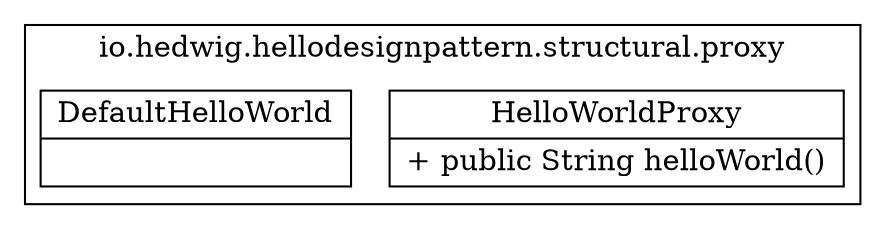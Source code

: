 digraph domain {
  edge [ fontsize = 11 ];
  node [ shape=record ];
  subgraph cluster_0 {
    label = "io.hedwig.hellodesignpattern.structural.proxy";
    HelloWorldProxy [ label = "{HelloWorldProxy | + public String helloWorld()\l}" ] 
    DefaultHelloWorld [ label = "{DefaultHelloWorld | }" ] 
  }
}